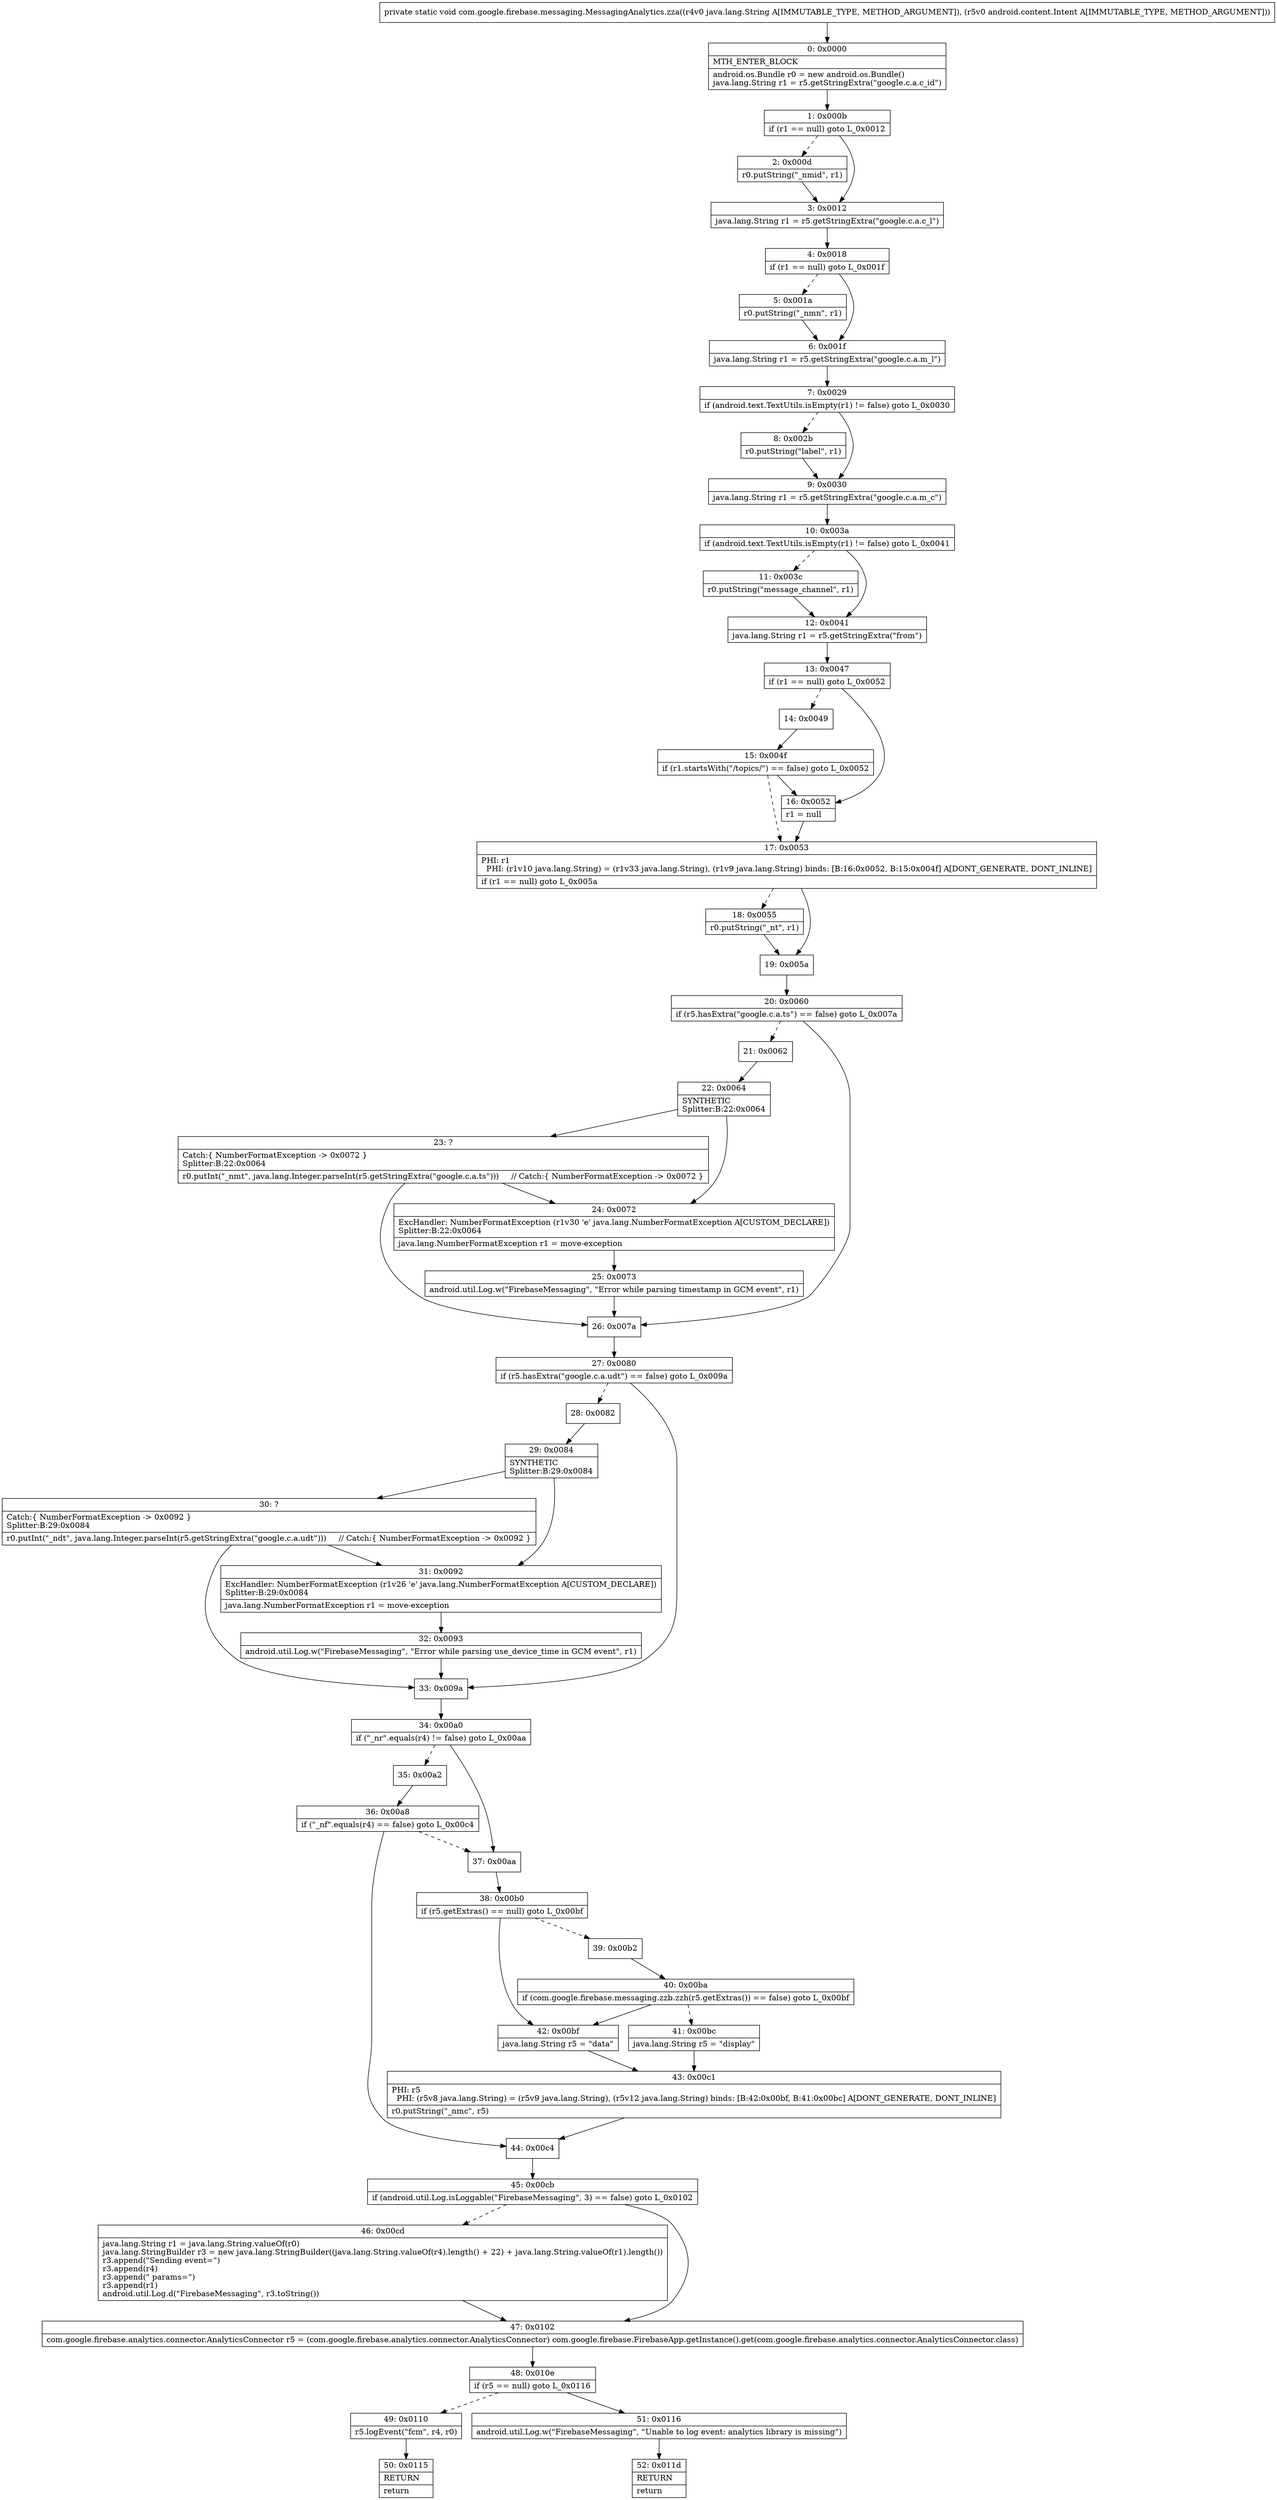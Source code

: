 digraph "CFG forcom.google.firebase.messaging.MessagingAnalytics.zza(Ljava\/lang\/String;Landroid\/content\/Intent;)V" {
Node_0 [shape=record,label="{0\:\ 0x0000|MTH_ENTER_BLOCK\l|android.os.Bundle r0 = new android.os.Bundle()\ljava.lang.String r1 = r5.getStringExtra(\"google.c.a.c_id\")\l}"];
Node_1 [shape=record,label="{1\:\ 0x000b|if (r1 == null) goto L_0x0012\l}"];
Node_2 [shape=record,label="{2\:\ 0x000d|r0.putString(\"_nmid\", r1)\l}"];
Node_3 [shape=record,label="{3\:\ 0x0012|java.lang.String r1 = r5.getStringExtra(\"google.c.a.c_l\")\l}"];
Node_4 [shape=record,label="{4\:\ 0x0018|if (r1 == null) goto L_0x001f\l}"];
Node_5 [shape=record,label="{5\:\ 0x001a|r0.putString(\"_nmn\", r1)\l}"];
Node_6 [shape=record,label="{6\:\ 0x001f|java.lang.String r1 = r5.getStringExtra(\"google.c.a.m_l\")\l}"];
Node_7 [shape=record,label="{7\:\ 0x0029|if (android.text.TextUtils.isEmpty(r1) != false) goto L_0x0030\l}"];
Node_8 [shape=record,label="{8\:\ 0x002b|r0.putString(\"label\", r1)\l}"];
Node_9 [shape=record,label="{9\:\ 0x0030|java.lang.String r1 = r5.getStringExtra(\"google.c.a.m_c\")\l}"];
Node_10 [shape=record,label="{10\:\ 0x003a|if (android.text.TextUtils.isEmpty(r1) != false) goto L_0x0041\l}"];
Node_11 [shape=record,label="{11\:\ 0x003c|r0.putString(\"message_channel\", r1)\l}"];
Node_12 [shape=record,label="{12\:\ 0x0041|java.lang.String r1 = r5.getStringExtra(\"from\")\l}"];
Node_13 [shape=record,label="{13\:\ 0x0047|if (r1 == null) goto L_0x0052\l}"];
Node_14 [shape=record,label="{14\:\ 0x0049}"];
Node_15 [shape=record,label="{15\:\ 0x004f|if (r1.startsWith(\"\/topics\/\") == false) goto L_0x0052\l}"];
Node_16 [shape=record,label="{16\:\ 0x0052|r1 = null\l}"];
Node_17 [shape=record,label="{17\:\ 0x0053|PHI: r1 \l  PHI: (r1v10 java.lang.String) = (r1v33 java.lang.String), (r1v9 java.lang.String) binds: [B:16:0x0052, B:15:0x004f] A[DONT_GENERATE, DONT_INLINE]\l|if (r1 == null) goto L_0x005a\l}"];
Node_18 [shape=record,label="{18\:\ 0x0055|r0.putString(\"_nt\", r1)\l}"];
Node_19 [shape=record,label="{19\:\ 0x005a}"];
Node_20 [shape=record,label="{20\:\ 0x0060|if (r5.hasExtra(\"google.c.a.ts\") == false) goto L_0x007a\l}"];
Node_21 [shape=record,label="{21\:\ 0x0062}"];
Node_22 [shape=record,label="{22\:\ 0x0064|SYNTHETIC\lSplitter:B:22:0x0064\l}"];
Node_23 [shape=record,label="{23\:\ ?|Catch:\{ NumberFormatException \-\> 0x0072 \}\lSplitter:B:22:0x0064\l|r0.putInt(\"_nmt\", java.lang.Integer.parseInt(r5.getStringExtra(\"google.c.a.ts\")))     \/\/ Catch:\{ NumberFormatException \-\> 0x0072 \}\l}"];
Node_24 [shape=record,label="{24\:\ 0x0072|ExcHandler: NumberFormatException (r1v30 'e' java.lang.NumberFormatException A[CUSTOM_DECLARE])\lSplitter:B:22:0x0064\l|java.lang.NumberFormatException r1 = move\-exception\l}"];
Node_25 [shape=record,label="{25\:\ 0x0073|android.util.Log.w(\"FirebaseMessaging\", \"Error while parsing timestamp in GCM event\", r1)\l}"];
Node_26 [shape=record,label="{26\:\ 0x007a}"];
Node_27 [shape=record,label="{27\:\ 0x0080|if (r5.hasExtra(\"google.c.a.udt\") == false) goto L_0x009a\l}"];
Node_28 [shape=record,label="{28\:\ 0x0082}"];
Node_29 [shape=record,label="{29\:\ 0x0084|SYNTHETIC\lSplitter:B:29:0x0084\l}"];
Node_30 [shape=record,label="{30\:\ ?|Catch:\{ NumberFormatException \-\> 0x0092 \}\lSplitter:B:29:0x0084\l|r0.putInt(\"_ndt\", java.lang.Integer.parseInt(r5.getStringExtra(\"google.c.a.udt\")))     \/\/ Catch:\{ NumberFormatException \-\> 0x0092 \}\l}"];
Node_31 [shape=record,label="{31\:\ 0x0092|ExcHandler: NumberFormatException (r1v26 'e' java.lang.NumberFormatException A[CUSTOM_DECLARE])\lSplitter:B:29:0x0084\l|java.lang.NumberFormatException r1 = move\-exception\l}"];
Node_32 [shape=record,label="{32\:\ 0x0093|android.util.Log.w(\"FirebaseMessaging\", \"Error while parsing use_device_time in GCM event\", r1)\l}"];
Node_33 [shape=record,label="{33\:\ 0x009a}"];
Node_34 [shape=record,label="{34\:\ 0x00a0|if (\"_nr\".equals(r4) != false) goto L_0x00aa\l}"];
Node_35 [shape=record,label="{35\:\ 0x00a2}"];
Node_36 [shape=record,label="{36\:\ 0x00a8|if (\"_nf\".equals(r4) == false) goto L_0x00c4\l}"];
Node_37 [shape=record,label="{37\:\ 0x00aa}"];
Node_38 [shape=record,label="{38\:\ 0x00b0|if (r5.getExtras() == null) goto L_0x00bf\l}"];
Node_39 [shape=record,label="{39\:\ 0x00b2}"];
Node_40 [shape=record,label="{40\:\ 0x00ba|if (com.google.firebase.messaging.zzb.zzh(r5.getExtras()) == false) goto L_0x00bf\l}"];
Node_41 [shape=record,label="{41\:\ 0x00bc|java.lang.String r5 = \"display\"\l}"];
Node_42 [shape=record,label="{42\:\ 0x00bf|java.lang.String r5 = \"data\"\l}"];
Node_43 [shape=record,label="{43\:\ 0x00c1|PHI: r5 \l  PHI: (r5v8 java.lang.String) = (r5v9 java.lang.String), (r5v12 java.lang.String) binds: [B:42:0x00bf, B:41:0x00bc] A[DONT_GENERATE, DONT_INLINE]\l|r0.putString(\"_nmc\", r5)\l}"];
Node_44 [shape=record,label="{44\:\ 0x00c4}"];
Node_45 [shape=record,label="{45\:\ 0x00cb|if (android.util.Log.isLoggable(\"FirebaseMessaging\", 3) == false) goto L_0x0102\l}"];
Node_46 [shape=record,label="{46\:\ 0x00cd|java.lang.String r1 = java.lang.String.valueOf(r0)\ljava.lang.StringBuilder r3 = new java.lang.StringBuilder((java.lang.String.valueOf(r4).length() + 22) + java.lang.String.valueOf(r1).length())\lr3.append(\"Sending event=\")\lr3.append(r4)\lr3.append(\" params=\")\lr3.append(r1)\landroid.util.Log.d(\"FirebaseMessaging\", r3.toString())\l}"];
Node_47 [shape=record,label="{47\:\ 0x0102|com.google.firebase.analytics.connector.AnalyticsConnector r5 = (com.google.firebase.analytics.connector.AnalyticsConnector) com.google.firebase.FirebaseApp.getInstance().get(com.google.firebase.analytics.connector.AnalyticsConnector.class)\l}"];
Node_48 [shape=record,label="{48\:\ 0x010e|if (r5 == null) goto L_0x0116\l}"];
Node_49 [shape=record,label="{49\:\ 0x0110|r5.logEvent(\"fcm\", r4, r0)\l}"];
Node_50 [shape=record,label="{50\:\ 0x0115|RETURN\l|return\l}"];
Node_51 [shape=record,label="{51\:\ 0x0116|android.util.Log.w(\"FirebaseMessaging\", \"Unable to log event: analytics library is missing\")\l}"];
Node_52 [shape=record,label="{52\:\ 0x011d|RETURN\l|return\l}"];
MethodNode[shape=record,label="{private static void com.google.firebase.messaging.MessagingAnalytics.zza((r4v0 java.lang.String A[IMMUTABLE_TYPE, METHOD_ARGUMENT]), (r5v0 android.content.Intent A[IMMUTABLE_TYPE, METHOD_ARGUMENT])) }"];
MethodNode -> Node_0;
Node_0 -> Node_1;
Node_1 -> Node_2[style=dashed];
Node_1 -> Node_3;
Node_2 -> Node_3;
Node_3 -> Node_4;
Node_4 -> Node_5[style=dashed];
Node_4 -> Node_6;
Node_5 -> Node_6;
Node_6 -> Node_7;
Node_7 -> Node_8[style=dashed];
Node_7 -> Node_9;
Node_8 -> Node_9;
Node_9 -> Node_10;
Node_10 -> Node_11[style=dashed];
Node_10 -> Node_12;
Node_11 -> Node_12;
Node_12 -> Node_13;
Node_13 -> Node_14[style=dashed];
Node_13 -> Node_16;
Node_14 -> Node_15;
Node_15 -> Node_16;
Node_15 -> Node_17[style=dashed];
Node_16 -> Node_17;
Node_17 -> Node_18[style=dashed];
Node_17 -> Node_19;
Node_18 -> Node_19;
Node_19 -> Node_20;
Node_20 -> Node_21[style=dashed];
Node_20 -> Node_26;
Node_21 -> Node_22;
Node_22 -> Node_23;
Node_22 -> Node_24;
Node_23 -> Node_24;
Node_23 -> Node_26;
Node_24 -> Node_25;
Node_25 -> Node_26;
Node_26 -> Node_27;
Node_27 -> Node_28[style=dashed];
Node_27 -> Node_33;
Node_28 -> Node_29;
Node_29 -> Node_30;
Node_29 -> Node_31;
Node_30 -> Node_31;
Node_30 -> Node_33;
Node_31 -> Node_32;
Node_32 -> Node_33;
Node_33 -> Node_34;
Node_34 -> Node_35[style=dashed];
Node_34 -> Node_37;
Node_35 -> Node_36;
Node_36 -> Node_37[style=dashed];
Node_36 -> Node_44;
Node_37 -> Node_38;
Node_38 -> Node_39[style=dashed];
Node_38 -> Node_42;
Node_39 -> Node_40;
Node_40 -> Node_41[style=dashed];
Node_40 -> Node_42;
Node_41 -> Node_43;
Node_42 -> Node_43;
Node_43 -> Node_44;
Node_44 -> Node_45;
Node_45 -> Node_46[style=dashed];
Node_45 -> Node_47;
Node_46 -> Node_47;
Node_47 -> Node_48;
Node_48 -> Node_49[style=dashed];
Node_48 -> Node_51;
Node_49 -> Node_50;
Node_51 -> Node_52;
}

